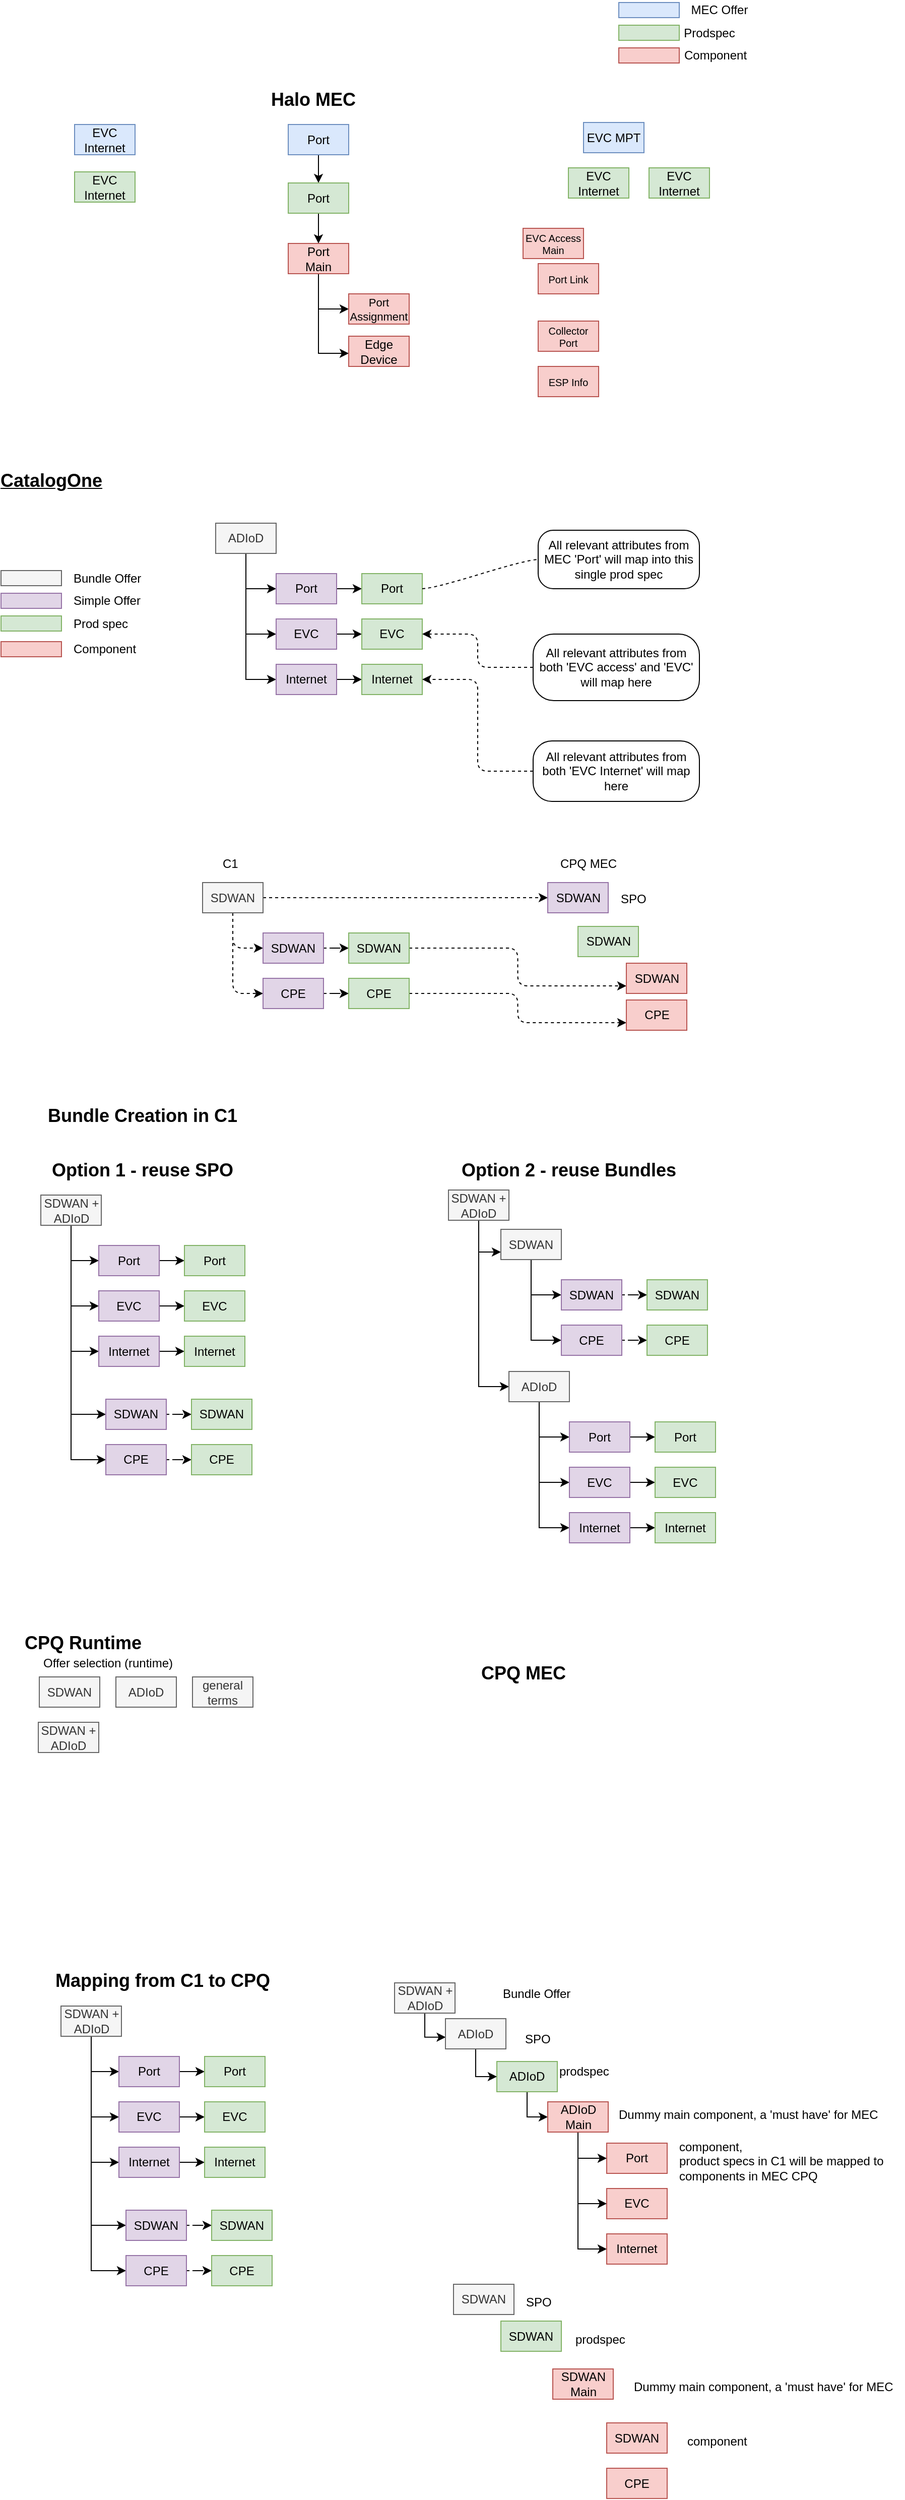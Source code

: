 <mxfile version="11.0.8" type="github"><diagram id="TL3zkiHpaQcVs4wFfGUf" name="Page-1"><mxGraphModel dx="813" dy="55" grid="0" gridSize="10" guides="1" tooltips="1" connect="1" arrows="1" fold="1" page="0" pageScale="1" pageWidth="850" pageHeight="1100" math="0" shadow="0"><root><mxCell id="0"/><mxCell id="1" parent="0"/><mxCell id="7wcM6QZhxrIRlGxChdCx-1" style="edgeStyle=orthogonalEdgeStyle;rounded=0;orthogonalLoop=1;jettySize=auto;html=1;entryX=0;entryY=0.5;entryDx=0;entryDy=0;fontSize=11;" parent="1" source="7wcM6QZhxrIRlGxChdCx-4" target="7wcM6QZhxrIRlGxChdCx-26" edge="1"><mxGeometry relative="1" as="geometry"/></mxCell><mxCell id="7wcM6QZhxrIRlGxChdCx-2" style="edgeStyle=orthogonalEdgeStyle;rounded=0;orthogonalLoop=1;jettySize=auto;html=1;entryX=0;entryY=0.5;entryDx=0;entryDy=0;fontSize=11;" parent="1" source="7wcM6QZhxrIRlGxChdCx-4" target="7wcM6QZhxrIRlGxChdCx-28" edge="1"><mxGeometry relative="1" as="geometry"/></mxCell><mxCell id="7wcM6QZhxrIRlGxChdCx-3" style="edgeStyle=orthogonalEdgeStyle;rounded=0;orthogonalLoop=1;jettySize=auto;html=1;entryX=0;entryY=0.5;entryDx=0;entryDy=0;fontSize=11;" parent="1" source="7wcM6QZhxrIRlGxChdCx-4" target="7wcM6QZhxrIRlGxChdCx-30" edge="1"><mxGeometry relative="1" as="geometry"/></mxCell><mxCell id="7wcM6QZhxrIRlGxChdCx-4" value="ADIoD" style="rounded=0;whiteSpace=wrap;html=1;fillColor=#f5f5f5;strokeColor=#666666;fontColor=#333333;" parent="1" vertex="1"><mxGeometry x="423" y="1029" width="60" height="30" as="geometry"/></mxCell><mxCell id="7wcM6QZhxrIRlGxChdCx-5" value="CatalogOne" style="text;html=1;strokeColor=none;fillColor=none;align=center;verticalAlign=middle;whiteSpace=wrap;rounded=0;fontStyle=5;fontSize=18;" parent="1" vertex="1"><mxGeometry x="240" y="977" width="40" height="20" as="geometry"/></mxCell><mxCell id="7wcM6QZhxrIRlGxChdCx-6" value="Halo MEC" style="text;html=1;strokeColor=none;fillColor=none;align=center;verticalAlign=middle;whiteSpace=wrap;rounded=0;fontStyle=1;fontSize=18;" parent="1" vertex="1"><mxGeometry x="475" y="598.5" width="90" height="20" as="geometry"/></mxCell><mxCell id="7wcM6QZhxrIRlGxChdCx-7" value="EVC Internet" style="rounded=0;whiteSpace=wrap;html=1;fillColor=#dae8fc;strokeColor=#6c8ebf;" parent="1" vertex="1"><mxGeometry x="283" y="633.5" width="60" height="30" as="geometry"/></mxCell><mxCell id="7wcM6QZhxrIRlGxChdCx-8" style="edgeStyle=orthogonalEdgeStyle;rounded=0;orthogonalLoop=1;jettySize=auto;html=1;fontSize=11;entryX=0.5;entryY=0;entryDx=0;entryDy=0;" parent="1" source="7wcM6QZhxrIRlGxChdCx-9" target="7wcM6QZhxrIRlGxChdCx-19" edge="1"><mxGeometry relative="1" as="geometry"><mxPoint x="510" y="693.5" as="targetPoint"/></mxGeometry></mxCell><mxCell id="7wcM6QZhxrIRlGxChdCx-9" value="Port" style="rounded=0;whiteSpace=wrap;html=1;fillColor=#dae8fc;strokeColor=#6c8ebf;" parent="1" vertex="1"><mxGeometry x="495" y="633.5" width="60" height="30" as="geometry"/></mxCell><mxCell id="7wcM6QZhxrIRlGxChdCx-10" value="EVC MPT" style="rounded=0;whiteSpace=wrap;html=1;fillColor=#dae8fc;strokeColor=#6c8ebf;" parent="1" vertex="1"><mxGeometry x="788" y="631.5" width="60" height="30" as="geometry"/></mxCell><mxCell id="7wcM6QZhxrIRlGxChdCx-11" value="" style="rounded=0;whiteSpace=wrap;html=1;fillColor=#d5e8d4;strokeColor=#82b366;" parent="1" vertex="1"><mxGeometry x="823" y="535" width="60" height="15" as="geometry"/></mxCell><mxCell id="7wcM6QZhxrIRlGxChdCx-12" value="Prodspec" style="text;html=1;strokeColor=none;fillColor=none;align=center;verticalAlign=middle;whiteSpace=wrap;rounded=0;" parent="1" vertex="1"><mxGeometry x="893" y="532.5" width="40" height="20" as="geometry"/></mxCell><mxCell id="7wcM6QZhxrIRlGxChdCx-13" value="" style="rounded=0;whiteSpace=wrap;html=1;fillColor=#f8cecc;strokeColor=#b85450;" parent="1" vertex="1"><mxGeometry x="823" y="557.5" width="60" height="15" as="geometry"/></mxCell><mxCell id="7wcM6QZhxrIRlGxChdCx-14" value="Component" style="text;html=1;strokeColor=none;fillColor=none;align=center;verticalAlign=middle;whiteSpace=wrap;rounded=0;" parent="1" vertex="1"><mxGeometry x="899" y="555" width="40" height="20" as="geometry"/></mxCell><mxCell id="7wcM6QZhxrIRlGxChdCx-15" value="" style="rounded=0;whiteSpace=wrap;html=1;fillColor=#dae8fc;strokeColor=#6c8ebf;" parent="1" vertex="1"><mxGeometry x="823" y="512.5" width="60" height="15" as="geometry"/></mxCell><mxCell id="7wcM6QZhxrIRlGxChdCx-16" value="MEC Offer" style="text;html=1;strokeColor=none;fillColor=none;align=center;verticalAlign=middle;whiteSpace=wrap;rounded=0;" parent="1" vertex="1"><mxGeometry x="893" y="510" width="60" height="20" as="geometry"/></mxCell><mxCell id="7wcM6QZhxrIRlGxChdCx-17" value="EVC Internet" style="rounded=0;whiteSpace=wrap;html=1;fillColor=#d5e8d4;strokeColor=#82b366;" parent="1" vertex="1"><mxGeometry x="283" y="680.5" width="60" height="30" as="geometry"/></mxCell><mxCell id="7wcM6QZhxrIRlGxChdCx-18" style="edgeStyle=orthogonalEdgeStyle;rounded=0;orthogonalLoop=1;jettySize=auto;html=1;entryX=0.5;entryY=0;entryDx=0;entryDy=0;fontSize=11;" parent="1" source="7wcM6QZhxrIRlGxChdCx-19" target="7wcM6QZhxrIRlGxChdCx-24" edge="1"><mxGeometry relative="1" as="geometry"/></mxCell><mxCell id="7wcM6QZhxrIRlGxChdCx-19" value="Port" style="rounded=0;whiteSpace=wrap;html=1;fillColor=#d5e8d4;strokeColor=#82b366;" parent="1" vertex="1"><mxGeometry x="495" y="691.5" width="60" height="30" as="geometry"/></mxCell><mxCell id="7wcM6QZhxrIRlGxChdCx-20" value="EVC Internet" style="rounded=0;whiteSpace=wrap;html=1;fillColor=#d5e8d4;strokeColor=#82b366;" parent="1" vertex="1"><mxGeometry x="853" y="676.5" width="60" height="30" as="geometry"/></mxCell><mxCell id="7wcM6QZhxrIRlGxChdCx-21" value="EVC Internet" style="rounded=0;whiteSpace=wrap;html=1;fillColor=#d5e8d4;strokeColor=#82b366;" parent="1" vertex="1"><mxGeometry x="773" y="676.5" width="60" height="30" as="geometry"/></mxCell><mxCell id="7wcM6QZhxrIRlGxChdCx-22" style="edgeStyle=orthogonalEdgeStyle;rounded=0;orthogonalLoop=1;jettySize=auto;html=1;entryX=0;entryY=0.5;entryDx=0;entryDy=0;fontSize=11;exitX=0.5;exitY=1;exitDx=0;exitDy=0;" parent="1" source="7wcM6QZhxrIRlGxChdCx-24" target="7wcM6QZhxrIRlGxChdCx-31" edge="1"><mxGeometry relative="1" as="geometry"/></mxCell><mxCell id="7wcM6QZhxrIRlGxChdCx-23" style="edgeStyle=orthogonalEdgeStyle;rounded=0;orthogonalLoop=1;jettySize=auto;html=1;entryX=0;entryY=0.567;entryDx=0;entryDy=0;entryPerimeter=0;fontSize=11;exitX=0.5;exitY=1;exitDx=0;exitDy=0;" parent="1" source="7wcM6QZhxrIRlGxChdCx-24" target="7wcM6QZhxrIRlGxChdCx-32" edge="1"><mxGeometry relative="1" as="geometry"/></mxCell><mxCell id="7wcM6QZhxrIRlGxChdCx-24" value="Port&lt;br&gt;Main" style="rounded=0;whiteSpace=wrap;html=1;fillColor=#f8cecc;strokeColor=#b85450;" parent="1" vertex="1"><mxGeometry x="495" y="751.5" width="60" height="30" as="geometry"/></mxCell><mxCell id="7wcM6QZhxrIRlGxChdCx-25" style="edgeStyle=orthogonalEdgeStyle;rounded=0;orthogonalLoop=1;jettySize=auto;html=1;fontSize=11;" parent="1" source="7wcM6QZhxrIRlGxChdCx-26" target="7wcM6QZhxrIRlGxChdCx-39" edge="1"><mxGeometry relative="1" as="geometry"/></mxCell><mxCell id="7wcM6QZhxrIRlGxChdCx-26" value="Port" style="rounded=0;whiteSpace=wrap;html=1;fillColor=#e1d5e7;strokeColor=#9673a6;" parent="1" vertex="1"><mxGeometry x="483" y="1079" width="60" height="30" as="geometry"/></mxCell><mxCell id="7wcM6QZhxrIRlGxChdCx-27" style="edgeStyle=orthogonalEdgeStyle;rounded=0;orthogonalLoop=1;jettySize=auto;html=1;entryX=0;entryY=0.5;entryDx=0;entryDy=0;fontSize=11;" parent="1" source="7wcM6QZhxrIRlGxChdCx-28" target="7wcM6QZhxrIRlGxChdCx-40" edge="1"><mxGeometry relative="1" as="geometry"/></mxCell><mxCell id="7wcM6QZhxrIRlGxChdCx-28" value="EVC" style="rounded=0;whiteSpace=wrap;html=1;fillColor=#e1d5e7;strokeColor=#9673a6;" parent="1" vertex="1"><mxGeometry x="483" y="1124" width="60" height="30" as="geometry"/></mxCell><mxCell id="7wcM6QZhxrIRlGxChdCx-29" style="edgeStyle=orthogonalEdgeStyle;rounded=0;orthogonalLoop=1;jettySize=auto;html=1;entryX=0;entryY=0.5;entryDx=0;entryDy=0;fontSize=11;" parent="1" source="7wcM6QZhxrIRlGxChdCx-30" target="7wcM6QZhxrIRlGxChdCx-41" edge="1"><mxGeometry relative="1" as="geometry"/></mxCell><mxCell id="7wcM6QZhxrIRlGxChdCx-30" value="Internet" style="rounded=0;whiteSpace=wrap;html=1;fillColor=#e1d5e7;strokeColor=#9673a6;" parent="1" vertex="1"><mxGeometry x="483" y="1169" width="60" height="30" as="geometry"/></mxCell><mxCell id="7wcM6QZhxrIRlGxChdCx-31" value="Port&lt;br style=&quot;font-size: 11px;&quot;&gt;Assignment" style="rounded=0;whiteSpace=wrap;html=1;fillColor=#f8cecc;strokeColor=#b85450;fontSize=11;" parent="1" vertex="1"><mxGeometry x="555" y="801.5" width="60" height="30" as="geometry"/></mxCell><mxCell id="7wcM6QZhxrIRlGxChdCx-32" value="Edge&lt;br&gt;Device" style="rounded=0;whiteSpace=wrap;html=1;fillColor=#f8cecc;strokeColor=#b85450;" parent="1" vertex="1"><mxGeometry x="555" y="843.5" width="60" height="30" as="geometry"/></mxCell><mxCell id="7wcM6QZhxrIRlGxChdCx-33" value="" style="rounded=0;whiteSpace=wrap;html=1;fillColor=#e1d5e7;strokeColor=#9673a6;" parent="1" vertex="1"><mxGeometry x="210" y="1098.5" width="60" height="15" as="geometry"/></mxCell><mxCell id="7wcM6QZhxrIRlGxChdCx-34" value="Simple Offer" style="text;html=1;strokeColor=none;fillColor=none;align=left;verticalAlign=middle;whiteSpace=wrap;rounded=0;" parent="1" vertex="1"><mxGeometry x="280" y="1096" width="76" height="20" as="geometry"/></mxCell><mxCell id="7wcM6QZhxrIRlGxChdCx-35" value="" style="rounded=0;whiteSpace=wrap;html=1;fillColor=#d5e8d4;strokeColor=#82b366;" parent="1" vertex="1"><mxGeometry x="210" y="1121" width="60" height="15" as="geometry"/></mxCell><mxCell id="7wcM6QZhxrIRlGxChdCx-36" value="Prod spec" style="text;html=1;strokeColor=none;fillColor=none;align=left;verticalAlign=middle;whiteSpace=wrap;rounded=0;" parent="1" vertex="1"><mxGeometry x="280" y="1119" width="70" height="20" as="geometry"/></mxCell><mxCell id="7wcM6QZhxrIRlGxChdCx-37" value="" style="rounded=0;whiteSpace=wrap;html=1;fillColor=#f5f5f5;strokeColor=#666666;fontColor=#333333;" parent="1" vertex="1"><mxGeometry x="210" y="1076" width="60" height="15" as="geometry"/></mxCell><mxCell id="7wcM6QZhxrIRlGxChdCx-38" value="Bundle Offer" style="text;html=1;strokeColor=none;fillColor=none;align=left;verticalAlign=middle;whiteSpace=wrap;rounded=0;" parent="1" vertex="1"><mxGeometry x="280" y="1074" width="76" height="20" as="geometry"/></mxCell><mxCell id="7wcM6QZhxrIRlGxChdCx-39" value="Port" style="rounded=0;whiteSpace=wrap;html=1;fillColor=#d5e8d4;strokeColor=#82b366;" parent="1" vertex="1"><mxGeometry x="568" y="1079" width="60" height="30" as="geometry"/></mxCell><mxCell id="7wcM6QZhxrIRlGxChdCx-40" value="EVC" style="rounded=0;whiteSpace=wrap;html=1;fillColor=#d5e8d4;strokeColor=#82b366;" parent="1" vertex="1"><mxGeometry x="568" y="1124" width="60" height="30" as="geometry"/></mxCell><mxCell id="7wcM6QZhxrIRlGxChdCx-41" value="Internet" style="rounded=0;whiteSpace=wrap;html=1;fillColor=#d5e8d4;strokeColor=#82b366;" parent="1" vertex="1"><mxGeometry x="568" y="1169" width="60" height="30" as="geometry"/></mxCell><mxCell id="7wcM6QZhxrIRlGxChdCx-42" value="CPQ Runtime" style="text;html=1;strokeColor=none;fillColor=none;align=center;verticalAlign=middle;whiteSpace=wrap;rounded=0;fontStyle=1;fontSize=18;" parent="1" vertex="1"><mxGeometry x="221" y="2129.5" width="141" height="20" as="geometry"/></mxCell><mxCell id="7wcM6QZhxrIRlGxChdCx-43" value="EVC Access Main" style="rounded=0;whiteSpace=wrap;html=1;fillColor=#f8cecc;strokeColor=#b85450;fontSize=10;" parent="1" vertex="1"><mxGeometry x="728" y="736.5" width="60" height="30" as="geometry"/></mxCell><mxCell id="7wcM6QZhxrIRlGxChdCx-44" value="Port Link" style="rounded=0;whiteSpace=wrap;html=1;fillColor=#f8cecc;strokeColor=#b85450;fontSize=10;" parent="1" vertex="1"><mxGeometry x="743" y="771.5" width="60" height="30" as="geometry"/></mxCell><mxCell id="7wcM6QZhxrIRlGxChdCx-45" value="Collector Port" style="rounded=0;whiteSpace=wrap;html=1;fillColor=#f8cecc;strokeColor=#b85450;fontSize=10;" parent="1" vertex="1"><mxGeometry x="743" y="828.5" width="60" height="30" as="geometry"/></mxCell><mxCell id="7wcM6QZhxrIRlGxChdCx-46" value="ESP Info" style="rounded=0;whiteSpace=wrap;html=1;fillColor=#f8cecc;strokeColor=#b85450;fontSize=10;" parent="1" vertex="1"><mxGeometry x="743" y="873.5" width="60" height="30" as="geometry"/></mxCell><mxCell id="7wcM6QZhxrIRlGxChdCx-47" value="All relevant attributes from MEC 'Port' will map into this single prod spec" style="whiteSpace=wrap;html=1;rounded=1;arcSize=26;align=center;verticalAlign=middle;container=1;recursiveResize=0;strokeWidth=1;autosize=1;spacing=4;treeFolding=1;treeMoving=1;fontSize=12;" parent="1" vertex="1"><mxGeometry x="743" y="1036" width="160" height="58" as="geometry"/></mxCell><mxCell id="7wcM6QZhxrIRlGxChdCx-48" value="" style="edgeStyle=entityRelationEdgeStyle;startArrow=none;endArrow=none;segment=10;curved=1;dashed=1;fontSize=12;exitX=1;exitY=0.5;exitDx=0;exitDy=0;" parent="1" source="7wcM6QZhxrIRlGxChdCx-39" target="7wcM6QZhxrIRlGxChdCx-47" edge="1"><mxGeometry relative="1" as="geometry"><mxPoint x="753.5" y="1184" as="sourcePoint"/></mxGeometry></mxCell><mxCell id="7wcM6QZhxrIRlGxChdCx-49" style="edgeStyle=orthogonalEdgeStyle;rounded=1;orthogonalLoop=1;jettySize=auto;html=1;entryX=1;entryY=0.5;entryDx=0;entryDy=0;dashed=1;fontSize=12;" parent="1" source="7wcM6QZhxrIRlGxChdCx-50" target="7wcM6QZhxrIRlGxChdCx-40" edge="1"><mxGeometry relative="1" as="geometry"/></mxCell><mxCell id="7wcM6QZhxrIRlGxChdCx-50" value="All relevant attributes from both 'EVC access' and 'EVC' will map here" style="whiteSpace=wrap;html=1;rounded=1;arcSize=31;align=center;verticalAlign=middle;container=1;recursiveResize=0;strokeWidth=1;autosize=1;spacing=4;treeFolding=1;treeMoving=1;fontSize=12;" parent="1" vertex="1"><mxGeometry x="738" y="1139" width="165" height="66" as="geometry"/></mxCell><mxCell id="7wcM6QZhxrIRlGxChdCx-51" style="edgeStyle=orthogonalEdgeStyle;rounded=1;orthogonalLoop=1;jettySize=auto;html=1;entryX=1;entryY=0.5;entryDx=0;entryDy=0;dashed=1;fontSize=12;" parent="1" source="7wcM6QZhxrIRlGxChdCx-52" target="7wcM6QZhxrIRlGxChdCx-41" edge="1"><mxGeometry relative="1" as="geometry"/></mxCell><mxCell id="7wcM6QZhxrIRlGxChdCx-52" value="All relevant attributes from both 'EVC Internet' will map here" style="whiteSpace=wrap;html=1;rounded=1;arcSize=31;align=center;verticalAlign=middle;container=1;recursiveResize=0;strokeWidth=1;autosize=1;spacing=4;treeFolding=1;treeMoving=1;fontSize=12;" parent="1" vertex="1"><mxGeometry x="738" y="1245" width="165" height="60" as="geometry"/></mxCell><mxCell id="7wcM6QZhxrIRlGxChdCx-53" style="edgeStyle=orthogonalEdgeStyle;rounded=1;orthogonalLoop=1;jettySize=auto;html=1;entryX=0;entryY=0.5;entryDx=0;entryDy=0;dashed=1;fontSize=12;" parent="1" source="7wcM6QZhxrIRlGxChdCx-56" target="7wcM6QZhxrIRlGxChdCx-58" edge="1"><mxGeometry relative="1" as="geometry"/></mxCell><mxCell id="7wcM6QZhxrIRlGxChdCx-54" style="edgeStyle=orthogonalEdgeStyle;rounded=1;orthogonalLoop=1;jettySize=auto;html=1;entryX=0;entryY=0.5;entryDx=0;entryDy=0;dashed=1;fontSize=12;" parent="1" source="7wcM6QZhxrIRlGxChdCx-56" target="7wcM6QZhxrIRlGxChdCx-60" edge="1"><mxGeometry relative="1" as="geometry"/></mxCell><mxCell id="7wcM6QZhxrIRlGxChdCx-55" style="edgeStyle=orthogonalEdgeStyle;rounded=1;orthogonalLoop=1;jettySize=auto;html=1;entryX=0;entryY=0.5;entryDx=0;entryDy=0;dashed=1;fontSize=12;" parent="1" source="7wcM6QZhxrIRlGxChdCx-56" target="7wcM6QZhxrIRlGxChdCx-77" edge="1"><mxGeometry relative="1" as="geometry"/></mxCell><mxCell id="7wcM6QZhxrIRlGxChdCx-56" value="SDWAN" style="rounded=0;whiteSpace=wrap;html=1;fillColor=#f5f5f5;strokeColor=#666666;fontColor=#333333;" parent="1" vertex="1"><mxGeometry x="410" y="1385.5" width="60" height="30" as="geometry"/></mxCell><mxCell id="7wcM6QZhxrIRlGxChdCx-57" style="edgeStyle=orthogonalEdgeStyle;rounded=1;orthogonalLoop=1;jettySize=auto;html=1;entryX=0;entryY=0.5;entryDx=0;entryDy=0;dashed=1;fontSize=12;" parent="1" source="7wcM6QZhxrIRlGxChdCx-58" target="7wcM6QZhxrIRlGxChdCx-62" edge="1"><mxGeometry relative="1" as="geometry"/></mxCell><mxCell id="7wcM6QZhxrIRlGxChdCx-58" value="SDWAN" style="rounded=0;whiteSpace=wrap;html=1;fillColor=#e1d5e7;strokeColor=#9673a6;" parent="1" vertex="1"><mxGeometry x="470" y="1435.5" width="60" height="30" as="geometry"/></mxCell><mxCell id="7wcM6QZhxrIRlGxChdCx-59" style="edgeStyle=orthogonalEdgeStyle;rounded=1;orthogonalLoop=1;jettySize=auto;html=1;entryX=0;entryY=0.5;entryDx=0;entryDy=0;dashed=1;fontSize=12;" parent="1" source="7wcM6QZhxrIRlGxChdCx-60" target="7wcM6QZhxrIRlGxChdCx-64" edge="1"><mxGeometry relative="1" as="geometry"/></mxCell><mxCell id="7wcM6QZhxrIRlGxChdCx-60" value="CPE" style="rounded=0;whiteSpace=wrap;html=1;fillColor=#e1d5e7;strokeColor=#9673a6;" parent="1" vertex="1"><mxGeometry x="470" y="1480.5" width="60" height="30" as="geometry"/></mxCell><mxCell id="7wcM6QZhxrIRlGxChdCx-61" style="edgeStyle=orthogonalEdgeStyle;rounded=1;orthogonalLoop=1;jettySize=auto;html=1;entryX=0;entryY=0.75;entryDx=0;entryDy=0;dashed=1;fontSize=12;" parent="1" source="7wcM6QZhxrIRlGxChdCx-62" target="7wcM6QZhxrIRlGxChdCx-80" edge="1"><mxGeometry relative="1" as="geometry"/></mxCell><mxCell id="7wcM6QZhxrIRlGxChdCx-62" value="SDWAN" style="rounded=0;whiteSpace=wrap;html=1;fillColor=#d5e8d4;strokeColor=#82b366;" parent="1" vertex="1"><mxGeometry x="555" y="1435.5" width="60" height="30" as="geometry"/></mxCell><mxCell id="7wcM6QZhxrIRlGxChdCx-63" style="edgeStyle=orthogonalEdgeStyle;rounded=1;orthogonalLoop=1;jettySize=auto;html=1;entryX=0;entryY=0.75;entryDx=0;entryDy=0;dashed=1;fontSize=12;" parent="1" source="7wcM6QZhxrIRlGxChdCx-64" target="7wcM6QZhxrIRlGxChdCx-81" edge="1"><mxGeometry relative="1" as="geometry"/></mxCell><mxCell id="7wcM6QZhxrIRlGxChdCx-64" value="CPE" style="rounded=0;whiteSpace=wrap;html=1;fillColor=#d5e8d4;strokeColor=#82b366;" parent="1" vertex="1"><mxGeometry x="555" y="1480.5" width="60" height="30" as="geometry"/></mxCell><mxCell id="7wcM6QZhxrIRlGxChdCx-65" value="ADIoD" style="rounded=0;whiteSpace=wrap;html=1;fillColor=#f5f5f5;strokeColor=#666666;fontColor=#333333;" parent="1" vertex="1"><mxGeometry x="324" y="2173.5" width="60" height="30" as="geometry"/></mxCell><mxCell id="7wcM6QZhxrIRlGxChdCx-66" value="SDWAN" style="rounded=0;whiteSpace=wrap;html=1;fillColor=#f5f5f5;strokeColor=#666666;fontColor=#333333;" parent="1" vertex="1"><mxGeometry x="248" y="2173.5" width="60" height="30" as="geometry"/></mxCell><mxCell id="7wcM6QZhxrIRlGxChdCx-67" value="Offer selection (runtime)" style="text;html=1;resizable=0;points=[];autosize=1;align=left;verticalAlign=top;spacingTop=-4;fontSize=12;" parent="1" vertex="1"><mxGeometry x="249.5" y="2149.5" width="139" height="14" as="geometry"/></mxCell><mxCell id="7wcM6QZhxrIRlGxChdCx-68" value="general&lt;br&gt;terms" style="rounded=0;whiteSpace=wrap;html=1;fillColor=#f5f5f5;strokeColor=#666666;fontColor=#333333;" parent="1" vertex="1"><mxGeometry x="400" y="2173.5" width="60" height="30" as="geometry"/></mxCell><mxCell id="7wcM6QZhxrIRlGxChdCx-69" value="SDWAN + ADIoD" style="rounded=0;whiteSpace=wrap;html=1;fillColor=#f5f5f5;strokeColor=#666666;fontColor=#333333;" parent="1" vertex="1"><mxGeometry x="247" y="2218.5" width="60" height="30" as="geometry"/></mxCell><mxCell id="7wcM6QZhxrIRlGxChdCx-70" value="CPQ MEC" style="text;html=1;strokeColor=none;fillColor=none;align=center;verticalAlign=middle;whiteSpace=wrap;rounded=0;fontStyle=1;fontSize=18;" parent="1" vertex="1"><mxGeometry x="658" y="2160" width="141" height="20" as="geometry"/></mxCell><mxCell id="7wcM6QZhxrIRlGxChdCx-71" style="edgeStyle=orthogonalEdgeStyle;rounded=0;orthogonalLoop=1;jettySize=auto;html=1;entryX=0;entryY=0.5;entryDx=0;entryDy=0;fontSize=12;" parent="1" source="7wcM6QZhxrIRlGxChdCx-76" target="7wcM6QZhxrIRlGxChdCx-87" edge="1"><mxGeometry relative="1" as="geometry"/></mxCell><mxCell id="7wcM6QZhxrIRlGxChdCx-72" style="edgeStyle=orthogonalEdgeStyle;rounded=0;orthogonalLoop=1;jettySize=auto;html=1;entryX=0;entryY=0.5;entryDx=0;entryDy=0;fontSize=12;" parent="1" source="7wcM6QZhxrIRlGxChdCx-76" target="7wcM6QZhxrIRlGxChdCx-89" edge="1"><mxGeometry relative="1" as="geometry"/></mxCell><mxCell id="7wcM6QZhxrIRlGxChdCx-73" style="edgeStyle=orthogonalEdgeStyle;rounded=0;orthogonalLoop=1;jettySize=auto;html=1;entryX=0;entryY=0.5;entryDx=0;entryDy=0;fontSize=12;" parent="1" source="7wcM6QZhxrIRlGxChdCx-76" target="7wcM6QZhxrIRlGxChdCx-91" edge="1"><mxGeometry relative="1" as="geometry"/></mxCell><mxCell id="7wcM6QZhxrIRlGxChdCx-74" style="edgeStyle=orthogonalEdgeStyle;rounded=0;orthogonalLoop=1;jettySize=auto;html=1;entryX=0;entryY=0.5;entryDx=0;entryDy=0;fontSize=12;exitX=0.5;exitY=1;exitDx=0;exitDy=0;" parent="1" source="7wcM6QZhxrIRlGxChdCx-76" target="7wcM6QZhxrIRlGxChdCx-96" edge="1"><mxGeometry relative="1" as="geometry"/></mxCell><mxCell id="7wcM6QZhxrIRlGxChdCx-75" style="edgeStyle=orthogonalEdgeStyle;rounded=0;orthogonalLoop=1;jettySize=auto;html=1;entryX=0;entryY=0.5;entryDx=0;entryDy=0;fontSize=12;exitX=0.5;exitY=1;exitDx=0;exitDy=0;" parent="1" source="7wcM6QZhxrIRlGxChdCx-76" target="7wcM6QZhxrIRlGxChdCx-98" edge="1"><mxGeometry relative="1" as="geometry"/></mxCell><mxCell id="7wcM6QZhxrIRlGxChdCx-76" value="SDWAN + ADIoD" style="rounded=0;whiteSpace=wrap;html=1;fillColor=#f5f5f5;strokeColor=#666666;fontColor=#333333;" parent="1" vertex="1"><mxGeometry x="249.5" y="1695.5" width="60" height="30" as="geometry"/></mxCell><mxCell id="7wcM6QZhxrIRlGxChdCx-77" value="SDWAN" style="rounded=0;whiteSpace=wrap;html=1;fillColor=#e1d5e7;strokeColor=#9673a6;" parent="1" vertex="1"><mxGeometry x="752.5" y="1385.5" width="60" height="30" as="geometry"/></mxCell><mxCell id="7wcM6QZhxrIRlGxChdCx-78" value="SPO" style="text;html=1;resizable=0;points=[];autosize=1;align=left;verticalAlign=top;spacingTop=-4;fontSize=12;" parent="1" vertex="1"><mxGeometry x="823" y="1392" width="35" height="14" as="geometry"/></mxCell><mxCell id="7wcM6QZhxrIRlGxChdCx-79" value="SDWAN" style="rounded=0;whiteSpace=wrap;html=1;fillColor=#d5e8d4;strokeColor=#82b366;" parent="1" vertex="1"><mxGeometry x="782.5" y="1429" width="60" height="30" as="geometry"/></mxCell><mxCell id="7wcM6QZhxrIRlGxChdCx-80" value="SDWAN" style="rounded=0;whiteSpace=wrap;html=1;fillColor=#f8cecc;strokeColor=#b85450;" parent="1" vertex="1"><mxGeometry x="830.5" y="1465.5" width="60" height="30" as="geometry"/></mxCell><mxCell id="7wcM6QZhxrIRlGxChdCx-81" value="CPE" style="rounded=0;whiteSpace=wrap;html=1;fillColor=#f8cecc;strokeColor=#b85450;" parent="1" vertex="1"><mxGeometry x="830.5" y="1502" width="60" height="30" as="geometry"/></mxCell><mxCell id="7wcM6QZhxrIRlGxChdCx-82" value="" style="rounded=0;whiteSpace=wrap;html=1;fillColor=#f8cecc;strokeColor=#b85450;" parent="1" vertex="1"><mxGeometry x="210" y="1146.5" width="60" height="15" as="geometry"/></mxCell><mxCell id="7wcM6QZhxrIRlGxChdCx-83" value="Component" style="text;html=1;strokeColor=none;fillColor=none;align=left;verticalAlign=middle;whiteSpace=wrap;rounded=0;" parent="1" vertex="1"><mxGeometry x="280" y="1144" width="91" height="20" as="geometry"/></mxCell><mxCell id="7wcM6QZhxrIRlGxChdCx-84" value="C1" style="text;html=1;resizable=0;points=[];autosize=1;align=left;verticalAlign=top;spacingTop=-4;fontSize=12;" parent="1" vertex="1"><mxGeometry x="428" y="1356.5" width="25" height="14" as="geometry"/></mxCell><mxCell id="7wcM6QZhxrIRlGxChdCx-85" value="CPQ MEC" style="text;html=1;resizable=0;points=[];autosize=1;align=left;verticalAlign=top;spacingTop=-4;fontSize=12;" parent="1" vertex="1"><mxGeometry x="763" y="1356.5" width="66" height="14" as="geometry"/></mxCell><mxCell id="7wcM6QZhxrIRlGxChdCx-86" style="edgeStyle=orthogonalEdgeStyle;rounded=0;orthogonalLoop=1;jettySize=auto;html=1;fontSize=11;" parent="1" source="7wcM6QZhxrIRlGxChdCx-87" target="7wcM6QZhxrIRlGxChdCx-92" edge="1"><mxGeometry relative="1" as="geometry"/></mxCell><mxCell id="7wcM6QZhxrIRlGxChdCx-87" value="Port" style="rounded=0;whiteSpace=wrap;html=1;fillColor=#e1d5e7;strokeColor=#9673a6;" parent="1" vertex="1"><mxGeometry x="307" y="1745.5" width="60" height="30" as="geometry"/></mxCell><mxCell id="7wcM6QZhxrIRlGxChdCx-88" style="edgeStyle=orthogonalEdgeStyle;rounded=0;orthogonalLoop=1;jettySize=auto;html=1;entryX=0;entryY=0.5;entryDx=0;entryDy=0;fontSize=11;" parent="1" source="7wcM6QZhxrIRlGxChdCx-89" target="7wcM6QZhxrIRlGxChdCx-93" edge="1"><mxGeometry relative="1" as="geometry"/></mxCell><mxCell id="7wcM6QZhxrIRlGxChdCx-89" value="EVC" style="rounded=0;whiteSpace=wrap;html=1;fillColor=#e1d5e7;strokeColor=#9673a6;" parent="1" vertex="1"><mxGeometry x="307" y="1790.5" width="60" height="30" as="geometry"/></mxCell><mxCell id="7wcM6QZhxrIRlGxChdCx-90" style="edgeStyle=orthogonalEdgeStyle;rounded=0;orthogonalLoop=1;jettySize=auto;html=1;entryX=0;entryY=0.5;entryDx=0;entryDy=0;fontSize=11;" parent="1" source="7wcM6QZhxrIRlGxChdCx-91" target="7wcM6QZhxrIRlGxChdCx-94" edge="1"><mxGeometry relative="1" as="geometry"/></mxCell><mxCell id="7wcM6QZhxrIRlGxChdCx-91" value="Internet" style="rounded=0;whiteSpace=wrap;html=1;fillColor=#e1d5e7;strokeColor=#9673a6;" parent="1" vertex="1"><mxGeometry x="307" y="1835.5" width="60" height="30" as="geometry"/></mxCell><mxCell id="7wcM6QZhxrIRlGxChdCx-92" value="Port" style="rounded=0;whiteSpace=wrap;html=1;fillColor=#d5e8d4;strokeColor=#82b366;" parent="1" vertex="1"><mxGeometry x="392" y="1745.5" width="60" height="30" as="geometry"/></mxCell><mxCell id="7wcM6QZhxrIRlGxChdCx-93" value="EVC" style="rounded=0;whiteSpace=wrap;html=1;fillColor=#d5e8d4;strokeColor=#82b366;" parent="1" vertex="1"><mxGeometry x="392" y="1790.5" width="60" height="30" as="geometry"/></mxCell><mxCell id="7wcM6QZhxrIRlGxChdCx-94" value="Internet" style="rounded=0;whiteSpace=wrap;html=1;fillColor=#d5e8d4;strokeColor=#82b366;" parent="1" vertex="1"><mxGeometry x="392" y="1835.5" width="60" height="30" as="geometry"/></mxCell><mxCell id="7wcM6QZhxrIRlGxChdCx-95" style="edgeStyle=orthogonalEdgeStyle;rounded=1;orthogonalLoop=1;jettySize=auto;html=1;entryX=0;entryY=0.5;entryDx=0;entryDy=0;dashed=1;fontSize=12;" parent="1" source="7wcM6QZhxrIRlGxChdCx-96" target="7wcM6QZhxrIRlGxChdCx-99" edge="1"><mxGeometry relative="1" as="geometry"/></mxCell><mxCell id="7wcM6QZhxrIRlGxChdCx-96" value="SDWAN" style="rounded=0;whiteSpace=wrap;html=1;fillColor=#e1d5e7;strokeColor=#9673a6;" parent="1" vertex="1"><mxGeometry x="314" y="1898" width="60" height="30" as="geometry"/></mxCell><mxCell id="7wcM6QZhxrIRlGxChdCx-97" style="edgeStyle=orthogonalEdgeStyle;rounded=1;orthogonalLoop=1;jettySize=auto;html=1;entryX=0;entryY=0.5;entryDx=0;entryDy=0;dashed=1;fontSize=12;" parent="1" source="7wcM6QZhxrIRlGxChdCx-98" target="7wcM6QZhxrIRlGxChdCx-100" edge="1"><mxGeometry relative="1" as="geometry"/></mxCell><mxCell id="7wcM6QZhxrIRlGxChdCx-98" value="CPE" style="rounded=0;whiteSpace=wrap;html=1;fillColor=#e1d5e7;strokeColor=#9673a6;" parent="1" vertex="1"><mxGeometry x="314" y="1943" width="60" height="30" as="geometry"/></mxCell><mxCell id="7wcM6QZhxrIRlGxChdCx-99" value="SDWAN" style="rounded=0;whiteSpace=wrap;html=1;fillColor=#d5e8d4;strokeColor=#82b366;" parent="1" vertex="1"><mxGeometry x="399" y="1898" width="60" height="30" as="geometry"/></mxCell><mxCell id="7wcM6QZhxrIRlGxChdCx-100" value="CPE" style="rounded=0;whiteSpace=wrap;html=1;fillColor=#d5e8d4;strokeColor=#82b366;" parent="1" vertex="1"><mxGeometry x="399" y="1943" width="60" height="30" as="geometry"/></mxCell><mxCell id="7wcM6QZhxrIRlGxChdCx-101" style="edgeStyle=orthogonalEdgeStyle;rounded=0;orthogonalLoop=1;jettySize=auto;html=1;entryX=0;entryY=0.75;entryDx=0;entryDy=0;fontSize=12;" parent="1" source="7wcM6QZhxrIRlGxChdCx-103" target="7wcM6QZhxrIRlGxChdCx-106" edge="1"><mxGeometry relative="1" as="geometry"/></mxCell><mxCell id="7wcM6QZhxrIRlGxChdCx-102" style="edgeStyle=orthogonalEdgeStyle;rounded=0;orthogonalLoop=1;jettySize=auto;html=1;entryX=0;entryY=0.5;entryDx=0;entryDy=0;fontSize=12;" parent="1" source="7wcM6QZhxrIRlGxChdCx-103" target="7wcM6QZhxrIRlGxChdCx-116" edge="1"><mxGeometry relative="1" as="geometry"/></mxCell><mxCell id="7wcM6QZhxrIRlGxChdCx-103" value="SDWAN + ADIoD" style="rounded=0;whiteSpace=wrap;html=1;fillColor=#f5f5f5;strokeColor=#666666;fontColor=#333333;" parent="1" vertex="1"><mxGeometry x="654" y="1690.5" width="60" height="30" as="geometry"/></mxCell><mxCell id="7wcM6QZhxrIRlGxChdCx-104" style="edgeStyle=orthogonalEdgeStyle;rounded=0;orthogonalLoop=1;jettySize=auto;html=1;entryX=0;entryY=0.5;entryDx=0;entryDy=0;fontSize=12;" parent="1" source="7wcM6QZhxrIRlGxChdCx-106" target="7wcM6QZhxrIRlGxChdCx-108" edge="1"><mxGeometry relative="1" as="geometry"/></mxCell><mxCell id="7wcM6QZhxrIRlGxChdCx-105" style="edgeStyle=orthogonalEdgeStyle;rounded=0;orthogonalLoop=1;jettySize=auto;html=1;entryX=0;entryY=0.5;entryDx=0;entryDy=0;fontSize=12;" parent="1" source="7wcM6QZhxrIRlGxChdCx-106" target="7wcM6QZhxrIRlGxChdCx-110" edge="1"><mxGeometry relative="1" as="geometry"/></mxCell><mxCell id="7wcM6QZhxrIRlGxChdCx-106" value="SDWAN" style="rounded=0;whiteSpace=wrap;html=1;fillColor=#f5f5f5;strokeColor=#666666;fontColor=#333333;" parent="1" vertex="1"><mxGeometry x="706" y="1729.5" width="60" height="30" as="geometry"/></mxCell><mxCell id="7wcM6QZhxrIRlGxChdCx-107" style="edgeStyle=orthogonalEdgeStyle;rounded=1;orthogonalLoop=1;jettySize=auto;html=1;entryX=0;entryY=0.5;entryDx=0;entryDy=0;dashed=1;fontSize=12;" parent="1" source="7wcM6QZhxrIRlGxChdCx-108" target="7wcM6QZhxrIRlGxChdCx-111" edge="1"><mxGeometry relative="1" as="geometry"/></mxCell><mxCell id="7wcM6QZhxrIRlGxChdCx-108" value="SDWAN" style="rounded=0;whiteSpace=wrap;html=1;fillColor=#e1d5e7;strokeColor=#9673a6;" parent="1" vertex="1"><mxGeometry x="766" y="1779.5" width="60" height="30" as="geometry"/></mxCell><mxCell id="7wcM6QZhxrIRlGxChdCx-109" style="edgeStyle=orthogonalEdgeStyle;rounded=1;orthogonalLoop=1;jettySize=auto;html=1;entryX=0;entryY=0.5;entryDx=0;entryDy=0;dashed=1;fontSize=12;" parent="1" source="7wcM6QZhxrIRlGxChdCx-110" target="7wcM6QZhxrIRlGxChdCx-112" edge="1"><mxGeometry relative="1" as="geometry"/></mxCell><mxCell id="7wcM6QZhxrIRlGxChdCx-110" value="CPE" style="rounded=0;whiteSpace=wrap;html=1;fillColor=#e1d5e7;strokeColor=#9673a6;" parent="1" vertex="1"><mxGeometry x="766" y="1824.5" width="60" height="30" as="geometry"/></mxCell><mxCell id="7wcM6QZhxrIRlGxChdCx-111" value="SDWAN" style="rounded=0;whiteSpace=wrap;html=1;fillColor=#d5e8d4;strokeColor=#82b366;" parent="1" vertex="1"><mxGeometry x="851" y="1779.5" width="60" height="30" as="geometry"/></mxCell><mxCell id="7wcM6QZhxrIRlGxChdCx-112" value="CPE" style="rounded=0;whiteSpace=wrap;html=1;fillColor=#d5e8d4;strokeColor=#82b366;" parent="1" vertex="1"><mxGeometry x="851" y="1824.5" width="60" height="30" as="geometry"/></mxCell><mxCell id="7wcM6QZhxrIRlGxChdCx-113" style="edgeStyle=orthogonalEdgeStyle;rounded=0;orthogonalLoop=1;jettySize=auto;html=1;entryX=0;entryY=0.5;entryDx=0;entryDy=0;fontSize=11;" parent="1" source="7wcM6QZhxrIRlGxChdCx-116" target="7wcM6QZhxrIRlGxChdCx-118" edge="1"><mxGeometry relative="1" as="geometry"/></mxCell><mxCell id="7wcM6QZhxrIRlGxChdCx-114" style="edgeStyle=orthogonalEdgeStyle;rounded=0;orthogonalLoop=1;jettySize=auto;html=1;entryX=0;entryY=0.5;entryDx=0;entryDy=0;fontSize=11;" parent="1" source="7wcM6QZhxrIRlGxChdCx-116" target="7wcM6QZhxrIRlGxChdCx-120" edge="1"><mxGeometry relative="1" as="geometry"/></mxCell><mxCell id="7wcM6QZhxrIRlGxChdCx-115" style="edgeStyle=orthogonalEdgeStyle;rounded=0;orthogonalLoop=1;jettySize=auto;html=1;entryX=0;entryY=0.5;entryDx=0;entryDy=0;fontSize=11;" parent="1" source="7wcM6QZhxrIRlGxChdCx-116" target="7wcM6QZhxrIRlGxChdCx-122" edge="1"><mxGeometry relative="1" as="geometry"/></mxCell><mxCell id="7wcM6QZhxrIRlGxChdCx-116" value="ADIoD" style="rounded=0;whiteSpace=wrap;html=1;fillColor=#f5f5f5;strokeColor=#666666;fontColor=#333333;" parent="1" vertex="1"><mxGeometry x="714" y="1870.5" width="60" height="30" as="geometry"/></mxCell><mxCell id="7wcM6QZhxrIRlGxChdCx-117" style="edgeStyle=orthogonalEdgeStyle;rounded=0;orthogonalLoop=1;jettySize=auto;html=1;fontSize=11;" parent="1" source="7wcM6QZhxrIRlGxChdCx-118" target="7wcM6QZhxrIRlGxChdCx-123" edge="1"><mxGeometry relative="1" as="geometry"/></mxCell><mxCell id="7wcM6QZhxrIRlGxChdCx-118" value="Port" style="rounded=0;whiteSpace=wrap;html=1;fillColor=#e1d5e7;strokeColor=#9673a6;" parent="1" vertex="1"><mxGeometry x="774" y="1920.5" width="60" height="30" as="geometry"/></mxCell><mxCell id="7wcM6QZhxrIRlGxChdCx-119" style="edgeStyle=orthogonalEdgeStyle;rounded=0;orthogonalLoop=1;jettySize=auto;html=1;entryX=0;entryY=0.5;entryDx=0;entryDy=0;fontSize=11;" parent="1" source="7wcM6QZhxrIRlGxChdCx-120" target="7wcM6QZhxrIRlGxChdCx-124" edge="1"><mxGeometry relative="1" as="geometry"/></mxCell><mxCell id="7wcM6QZhxrIRlGxChdCx-120" value="EVC" style="rounded=0;whiteSpace=wrap;html=1;fillColor=#e1d5e7;strokeColor=#9673a6;" parent="1" vertex="1"><mxGeometry x="774" y="1965.5" width="60" height="30" as="geometry"/></mxCell><mxCell id="7wcM6QZhxrIRlGxChdCx-121" style="edgeStyle=orthogonalEdgeStyle;rounded=0;orthogonalLoop=1;jettySize=auto;html=1;entryX=0;entryY=0.5;entryDx=0;entryDy=0;fontSize=11;" parent="1" source="7wcM6QZhxrIRlGxChdCx-122" target="7wcM6QZhxrIRlGxChdCx-125" edge="1"><mxGeometry relative="1" as="geometry"/></mxCell><mxCell id="7wcM6QZhxrIRlGxChdCx-122" value="Internet" style="rounded=0;whiteSpace=wrap;html=1;fillColor=#e1d5e7;strokeColor=#9673a6;" parent="1" vertex="1"><mxGeometry x="774" y="2010.5" width="60" height="30" as="geometry"/></mxCell><mxCell id="7wcM6QZhxrIRlGxChdCx-123" value="Port" style="rounded=0;whiteSpace=wrap;html=1;fillColor=#d5e8d4;strokeColor=#82b366;" parent="1" vertex="1"><mxGeometry x="859" y="1920.5" width="60" height="30" as="geometry"/></mxCell><mxCell id="7wcM6QZhxrIRlGxChdCx-124" value="EVC" style="rounded=0;whiteSpace=wrap;html=1;fillColor=#d5e8d4;strokeColor=#82b366;" parent="1" vertex="1"><mxGeometry x="859" y="1965.5" width="60" height="30" as="geometry"/></mxCell><mxCell id="7wcM6QZhxrIRlGxChdCx-125" value="Internet" style="rounded=0;whiteSpace=wrap;html=1;fillColor=#d5e8d4;strokeColor=#82b366;" parent="1" vertex="1"><mxGeometry x="859" y="2010.5" width="60" height="30" as="geometry"/></mxCell><mxCell id="7wcM6QZhxrIRlGxChdCx-126" value="Bundle Creation in C1" style="text;html=1;strokeColor=none;fillColor=none;align=center;verticalAlign=middle;whiteSpace=wrap;rounded=0;fontStyle=1;fontSize=18;" parent="1" vertex="1"><mxGeometry x="226" y="1607" width="249" height="20" as="geometry"/></mxCell><mxCell id="7wcM6QZhxrIRlGxChdCx-127" value="Option 1 - reuse SPO" style="text;html=1;strokeColor=none;fillColor=none;align=center;verticalAlign=middle;whiteSpace=wrap;rounded=0;fontStyle=1;fontSize=18;" parent="1" vertex="1"><mxGeometry x="226" y="1660.5" width="249" height="20" as="geometry"/></mxCell><mxCell id="7wcM6QZhxrIRlGxChdCx-128" value="Option 2 - reuse Bundles" style="text;html=1;strokeColor=none;fillColor=none;align=center;verticalAlign=middle;whiteSpace=wrap;rounded=0;fontStyle=1;fontSize=18;" parent="1" vertex="1"><mxGeometry x="648.5" y="1660.5" width="249" height="20" as="geometry"/></mxCell><mxCell id="7wcM6QZhxrIRlGxChdCx-129" style="edgeStyle=orthogonalEdgeStyle;rounded=0;orthogonalLoop=1;jettySize=auto;html=1;entryX=0;entryY=0.5;entryDx=0;entryDy=0;fontSize=12;" parent="1" source="7wcM6QZhxrIRlGxChdCx-134" target="7wcM6QZhxrIRlGxChdCx-136" edge="1"><mxGeometry relative="1" as="geometry"/></mxCell><mxCell id="7wcM6QZhxrIRlGxChdCx-130" style="edgeStyle=orthogonalEdgeStyle;rounded=0;orthogonalLoop=1;jettySize=auto;html=1;entryX=0;entryY=0.5;entryDx=0;entryDy=0;fontSize=12;" parent="1" source="7wcM6QZhxrIRlGxChdCx-134" target="7wcM6QZhxrIRlGxChdCx-138" edge="1"><mxGeometry relative="1" as="geometry"/></mxCell><mxCell id="7wcM6QZhxrIRlGxChdCx-131" style="edgeStyle=orthogonalEdgeStyle;rounded=0;orthogonalLoop=1;jettySize=auto;html=1;entryX=0;entryY=0.5;entryDx=0;entryDy=0;fontSize=12;" parent="1" source="7wcM6QZhxrIRlGxChdCx-134" target="7wcM6QZhxrIRlGxChdCx-140" edge="1"><mxGeometry relative="1" as="geometry"/></mxCell><mxCell id="7wcM6QZhxrIRlGxChdCx-132" style="edgeStyle=orthogonalEdgeStyle;rounded=0;orthogonalLoop=1;jettySize=auto;html=1;entryX=0;entryY=0.5;entryDx=0;entryDy=0;fontSize=12;exitX=0.5;exitY=1;exitDx=0;exitDy=0;" parent="1" source="7wcM6QZhxrIRlGxChdCx-134" target="7wcM6QZhxrIRlGxChdCx-145" edge="1"><mxGeometry relative="1" as="geometry"/></mxCell><mxCell id="7wcM6QZhxrIRlGxChdCx-133" style="edgeStyle=orthogonalEdgeStyle;rounded=0;orthogonalLoop=1;jettySize=auto;html=1;entryX=0;entryY=0.5;entryDx=0;entryDy=0;fontSize=12;exitX=0.5;exitY=1;exitDx=0;exitDy=0;" parent="1" source="7wcM6QZhxrIRlGxChdCx-134" target="7wcM6QZhxrIRlGxChdCx-147" edge="1"><mxGeometry relative="1" as="geometry"/></mxCell><mxCell id="7wcM6QZhxrIRlGxChdCx-134" value="SDWAN + ADIoD" style="rounded=0;whiteSpace=wrap;html=1;fillColor=#f5f5f5;strokeColor=#666666;fontColor=#333333;" parent="1" vertex="1"><mxGeometry x="269.5" y="2500" width="60" height="30" as="geometry"/></mxCell><mxCell id="7wcM6QZhxrIRlGxChdCx-135" style="edgeStyle=orthogonalEdgeStyle;rounded=0;orthogonalLoop=1;jettySize=auto;html=1;fontSize=11;" parent="1" source="7wcM6QZhxrIRlGxChdCx-136" target="7wcM6QZhxrIRlGxChdCx-141" edge="1"><mxGeometry relative="1" as="geometry"/></mxCell><mxCell id="7wcM6QZhxrIRlGxChdCx-136" value="Port" style="rounded=0;whiteSpace=wrap;html=1;fillColor=#e1d5e7;strokeColor=#9673a6;" parent="1" vertex="1"><mxGeometry x="327" y="2550" width="60" height="30" as="geometry"/></mxCell><mxCell id="7wcM6QZhxrIRlGxChdCx-137" style="edgeStyle=orthogonalEdgeStyle;rounded=0;orthogonalLoop=1;jettySize=auto;html=1;entryX=0;entryY=0.5;entryDx=0;entryDy=0;fontSize=11;" parent="1" source="7wcM6QZhxrIRlGxChdCx-138" target="7wcM6QZhxrIRlGxChdCx-142" edge="1"><mxGeometry relative="1" as="geometry"/></mxCell><mxCell id="7wcM6QZhxrIRlGxChdCx-138" value="EVC" style="rounded=0;whiteSpace=wrap;html=1;fillColor=#e1d5e7;strokeColor=#9673a6;" parent="1" vertex="1"><mxGeometry x="327" y="2595" width="60" height="30" as="geometry"/></mxCell><mxCell id="7wcM6QZhxrIRlGxChdCx-139" style="edgeStyle=orthogonalEdgeStyle;rounded=0;orthogonalLoop=1;jettySize=auto;html=1;entryX=0;entryY=0.5;entryDx=0;entryDy=0;fontSize=11;" parent="1" source="7wcM6QZhxrIRlGxChdCx-140" target="7wcM6QZhxrIRlGxChdCx-143" edge="1"><mxGeometry relative="1" as="geometry"/></mxCell><mxCell id="7wcM6QZhxrIRlGxChdCx-140" value="Internet" style="rounded=0;whiteSpace=wrap;html=1;fillColor=#e1d5e7;strokeColor=#9673a6;" parent="1" vertex="1"><mxGeometry x="327" y="2640" width="60" height="30" as="geometry"/></mxCell><mxCell id="7wcM6QZhxrIRlGxChdCx-141" value="Port" style="rounded=0;whiteSpace=wrap;html=1;fillColor=#d5e8d4;strokeColor=#82b366;" parent="1" vertex="1"><mxGeometry x="412" y="2550" width="60" height="30" as="geometry"/></mxCell><mxCell id="7wcM6QZhxrIRlGxChdCx-142" value="EVC" style="rounded=0;whiteSpace=wrap;html=1;fillColor=#d5e8d4;strokeColor=#82b366;" parent="1" vertex="1"><mxGeometry x="412" y="2595" width="60" height="30" as="geometry"/></mxCell><mxCell id="7wcM6QZhxrIRlGxChdCx-143" value="Internet" style="rounded=0;whiteSpace=wrap;html=1;fillColor=#d5e8d4;strokeColor=#82b366;" parent="1" vertex="1"><mxGeometry x="412" y="2640" width="60" height="30" as="geometry"/></mxCell><mxCell id="7wcM6QZhxrIRlGxChdCx-144" style="edgeStyle=orthogonalEdgeStyle;rounded=1;orthogonalLoop=1;jettySize=auto;html=1;entryX=0;entryY=0.5;entryDx=0;entryDy=0;dashed=1;fontSize=12;" parent="1" source="7wcM6QZhxrIRlGxChdCx-145" target="7wcM6QZhxrIRlGxChdCx-148" edge="1"><mxGeometry relative="1" as="geometry"/></mxCell><mxCell id="7wcM6QZhxrIRlGxChdCx-145" value="SDWAN" style="rounded=0;whiteSpace=wrap;html=1;fillColor=#e1d5e7;strokeColor=#9673a6;" parent="1" vertex="1"><mxGeometry x="334" y="2702.5" width="60" height="30" as="geometry"/></mxCell><mxCell id="7wcM6QZhxrIRlGxChdCx-146" style="edgeStyle=orthogonalEdgeStyle;rounded=1;orthogonalLoop=1;jettySize=auto;html=1;entryX=0;entryY=0.5;entryDx=0;entryDy=0;dashed=1;fontSize=12;" parent="1" source="7wcM6QZhxrIRlGxChdCx-147" target="7wcM6QZhxrIRlGxChdCx-149" edge="1"><mxGeometry relative="1" as="geometry"/></mxCell><mxCell id="7wcM6QZhxrIRlGxChdCx-147" value="CPE" style="rounded=0;whiteSpace=wrap;html=1;fillColor=#e1d5e7;strokeColor=#9673a6;" parent="1" vertex="1"><mxGeometry x="334" y="2747.5" width="60" height="30" as="geometry"/></mxCell><mxCell id="7wcM6QZhxrIRlGxChdCx-148" value="SDWAN" style="rounded=0;whiteSpace=wrap;html=1;fillColor=#d5e8d4;strokeColor=#82b366;" parent="1" vertex="1"><mxGeometry x="419" y="2702.5" width="60" height="30" as="geometry"/></mxCell><mxCell id="7wcM6QZhxrIRlGxChdCx-149" value="CPE" style="rounded=0;whiteSpace=wrap;html=1;fillColor=#d5e8d4;strokeColor=#82b366;" parent="1" vertex="1"><mxGeometry x="419" y="2747.5" width="60" height="30" as="geometry"/></mxCell><mxCell id="7wcM6QZhxrIRlGxChdCx-150" value="Mapping from C1 to CPQ" style="text;html=1;strokeColor=none;fillColor=none;align=center;verticalAlign=middle;whiteSpace=wrap;rounded=0;fontStyle=1;fontSize=18;" parent="1" vertex="1"><mxGeometry x="246" y="2465" width="249" height="20" as="geometry"/></mxCell><mxCell id="ANisRJoJT03R0cLDuY_D-1" style="edgeStyle=orthogonalEdgeStyle;rounded=0;orthogonalLoop=1;jettySize=auto;html=1;entryX=0.004;entryY=0.613;entryDx=0;entryDy=0;entryPerimeter=0;" edge="1" parent="1" source="7wcM6QZhxrIRlGxChdCx-151" target="7wcM6QZhxrIRlGxChdCx-164"><mxGeometry relative="1" as="geometry"/></mxCell><mxCell id="7wcM6QZhxrIRlGxChdCx-151" value="SDWAN + ADIoD" style="rounded=0;whiteSpace=wrap;html=1;fillColor=#f5f5f5;strokeColor=#666666;fontColor=#333333;" parent="1" vertex="1"><mxGeometry x="600.5" y="2477" width="60" height="30" as="geometry"/></mxCell><mxCell id="7wcM6QZhxrIRlGxChdCx-152" value="SDWAN" style="rounded=0;whiteSpace=wrap;html=1;fillColor=#d5e8d4;strokeColor=#82b366;" parent="1" vertex="1"><mxGeometry x="706" y="2812.5" width="60" height="30" as="geometry"/></mxCell><mxCell id="7wcM6QZhxrIRlGxChdCx-153" value="Port" style="rounded=0;whiteSpace=wrap;html=1;fillColor=#f8cecc;strokeColor=#b85450;" parent="1" vertex="1"><mxGeometry x="811" y="2636" width="60" height="30" as="geometry"/></mxCell><mxCell id="7wcM6QZhxrIRlGxChdCx-154" value="EVC" style="rounded=0;whiteSpace=wrap;html=1;fillColor=#f8cecc;strokeColor=#b85450;" parent="1" vertex="1"><mxGeometry x="811" y="2681" width="60" height="30" as="geometry"/></mxCell><mxCell id="7wcM6QZhxrIRlGxChdCx-155" value="Internet" style="rounded=0;whiteSpace=wrap;html=1;fillColor=#f8cecc;strokeColor=#b85450;" parent="1" vertex="1"><mxGeometry x="811" y="2726" width="60" height="30" as="geometry"/></mxCell><mxCell id="7wcM6QZhxrIRlGxChdCx-156" value="SDWAN" style="rounded=0;whiteSpace=wrap;html=1;fillColor=#f8cecc;strokeColor=#b85450;" parent="1" vertex="1"><mxGeometry x="811" y="2913.5" width="60" height="30" as="geometry"/></mxCell><mxCell id="7wcM6QZhxrIRlGxChdCx-157" value="CPE" style="rounded=0;whiteSpace=wrap;html=1;fillColor=#f8cecc;strokeColor=#b85450;" parent="1" vertex="1"><mxGeometry x="811" y="2958.5" width="60" height="30" as="geometry"/></mxCell><mxCell id="7wcM6QZhxrIRlGxChdCx-158" value="Bundle Offer" style="text;html=1;resizable=0;points=[];autosize=1;align=left;verticalAlign=top;spacingTop=-4;fontSize=12;" parent="1" vertex="1"><mxGeometry x="705.5" y="2478" width="77" height="14" as="geometry"/></mxCell><mxCell id="7wcM6QZhxrIRlGxChdCx-159" value="prodspec" style="text;html=1;resizable=0;points=[];autosize=1;align=left;verticalAlign=top;spacingTop=-4;fontSize=12;" parent="1" vertex="1"><mxGeometry x="761.5" y="2555" width="59" height="14" as="geometry"/></mxCell><mxCell id="7wcM6QZhxrIRlGxChdCx-160" value="component,&lt;br&gt;product specs in C1 will be mapped to &lt;br&gt;components in MEC CPQ" style="text;html=1;resizable=0;points=[];autosize=1;align=left;verticalAlign=top;spacingTop=-4;fontSize=12;" parent="1" vertex="1"><mxGeometry x="881" y="2630" width="216" height="42" as="geometry"/></mxCell><mxCell id="ANisRJoJT03R0cLDuY_D-4" style="edgeStyle=orthogonalEdgeStyle;rounded=0;orthogonalLoop=1;jettySize=auto;html=1;entryX=0;entryY=0.5;entryDx=0;entryDy=0;" edge="1" parent="1" source="7wcM6QZhxrIRlGxChdCx-161" target="7wcM6QZhxrIRlGxChdCx-168"><mxGeometry relative="1" as="geometry"/></mxCell><mxCell id="7wcM6QZhxrIRlGxChdCx-161" value="ADIoD" style="rounded=0;whiteSpace=wrap;html=1;fillColor=#d5e8d4;strokeColor=#82b366;" parent="1" vertex="1"><mxGeometry x="702" y="2555" width="60" height="30" as="geometry"/></mxCell><mxCell id="7wcM6QZhxrIRlGxChdCx-162" value="prodspec" style="text;html=1;resizable=0;points=[];autosize=1;align=left;verticalAlign=top;spacingTop=-4;fontSize=12;" parent="1" vertex="1"><mxGeometry x="777.5" y="2820.5" width="59" height="14" as="geometry"/></mxCell><mxCell id="7wcM6QZhxrIRlGxChdCx-163" value="component" style="text;html=1;resizable=0;points=[];autosize=1;align=left;verticalAlign=top;spacingTop=-4;fontSize=12;" parent="1" vertex="1"><mxGeometry x="888.5" y="2921.5" width="69" height="14" as="geometry"/></mxCell><mxCell id="ANisRJoJT03R0cLDuY_D-3" style="edgeStyle=orthogonalEdgeStyle;rounded=0;orthogonalLoop=1;jettySize=auto;html=1;entryX=0;entryY=0.5;entryDx=0;entryDy=0;" edge="1" parent="1" source="7wcM6QZhxrIRlGxChdCx-164" target="7wcM6QZhxrIRlGxChdCx-161"><mxGeometry relative="1" as="geometry"/></mxCell><mxCell id="7wcM6QZhxrIRlGxChdCx-164" value="ADIoD" style="rounded=0;whiteSpace=wrap;html=1;fillColor=#f5f5f5;strokeColor=#666666;fontColor=#333333;" parent="1" vertex="1"><mxGeometry x="651" y="2512.5" width="60" height="30" as="geometry"/></mxCell><mxCell id="7wcM6QZhxrIRlGxChdCx-165" value="SDWAN" style="rounded=0;whiteSpace=wrap;html=1;fillColor=#f5f5f5;strokeColor=#666666;fontColor=#333333;" parent="1" vertex="1"><mxGeometry x="659" y="2776" width="60" height="30" as="geometry"/></mxCell><mxCell id="7wcM6QZhxrIRlGxChdCx-166" value="SPO" style="text;html=1;resizable=0;points=[];autosize=1;align=left;verticalAlign=top;spacingTop=-4;fontSize=12;" parent="1" vertex="1"><mxGeometry x="728" y="2523" width="35" height="14" as="geometry"/></mxCell><mxCell id="7wcM6QZhxrIRlGxChdCx-167" value="SPO" style="text;html=1;resizable=0;points=[];autosize=1;align=left;verticalAlign=top;spacingTop=-4;fontSize=12;" parent="1" vertex="1"><mxGeometry x="728.5" y="2784" width="35" height="14" as="geometry"/></mxCell><mxCell id="ANisRJoJT03R0cLDuY_D-5" style="edgeStyle=orthogonalEdgeStyle;rounded=0;orthogonalLoop=1;jettySize=auto;html=1;entryX=0;entryY=0.5;entryDx=0;entryDy=0;" edge="1" parent="1" source="7wcM6QZhxrIRlGxChdCx-168" target="7wcM6QZhxrIRlGxChdCx-153"><mxGeometry relative="1" as="geometry"/></mxCell><mxCell id="ANisRJoJT03R0cLDuY_D-6" style="edgeStyle=orthogonalEdgeStyle;rounded=0;orthogonalLoop=1;jettySize=auto;html=1;entryX=0;entryY=0.5;entryDx=0;entryDy=0;" edge="1" parent="1" source="7wcM6QZhxrIRlGxChdCx-168" target="7wcM6QZhxrIRlGxChdCx-154"><mxGeometry relative="1" as="geometry"/></mxCell><mxCell id="ANisRJoJT03R0cLDuY_D-7" style="edgeStyle=orthogonalEdgeStyle;rounded=0;orthogonalLoop=1;jettySize=auto;html=1;entryX=0;entryY=0.5;entryDx=0;entryDy=0;" edge="1" parent="1" source="7wcM6QZhxrIRlGxChdCx-168" target="7wcM6QZhxrIRlGxChdCx-155"><mxGeometry relative="1" as="geometry"/></mxCell><mxCell id="7wcM6QZhxrIRlGxChdCx-168" value="ADIoD&lt;br&gt;Main" style="rounded=0;whiteSpace=wrap;html=1;fillColor=#f8cecc;strokeColor=#b85450;" parent="1" vertex="1"><mxGeometry x="752.5" y="2595" width="60" height="30" as="geometry"/></mxCell><mxCell id="7wcM6QZhxrIRlGxChdCx-171" value="Dummy main component, a 'must have' for MEC" style="text;html=1;resizable=0;points=[];autosize=1;align=left;verticalAlign=top;spacingTop=-4;fontSize=12;" parent="1" vertex="1"><mxGeometry x="820.5" y="2598" width="270" height="20" as="geometry"/></mxCell><mxCell id="7wcM6QZhxrIRlGxChdCx-172" value="SDWAN&lt;br&gt;Main" style="rounded=0;whiteSpace=wrap;html=1;fillColor=#f8cecc;strokeColor=#b85450;" parent="1" vertex="1"><mxGeometry x="757.5" y="2860" width="60" height="30" as="geometry"/></mxCell><mxCell id="7wcM6QZhxrIRlGxChdCx-173" value="Dummy main component, a 'must have' for MEC" style="text;html=1;resizable=0;points=[];autosize=1;align=left;verticalAlign=top;spacingTop=-4;fontSize=12;" parent="1" vertex="1"><mxGeometry x="836" y="2868" width="270" height="20" as="geometry"/></mxCell></root></mxGraphModel></diagram></mxfile>
